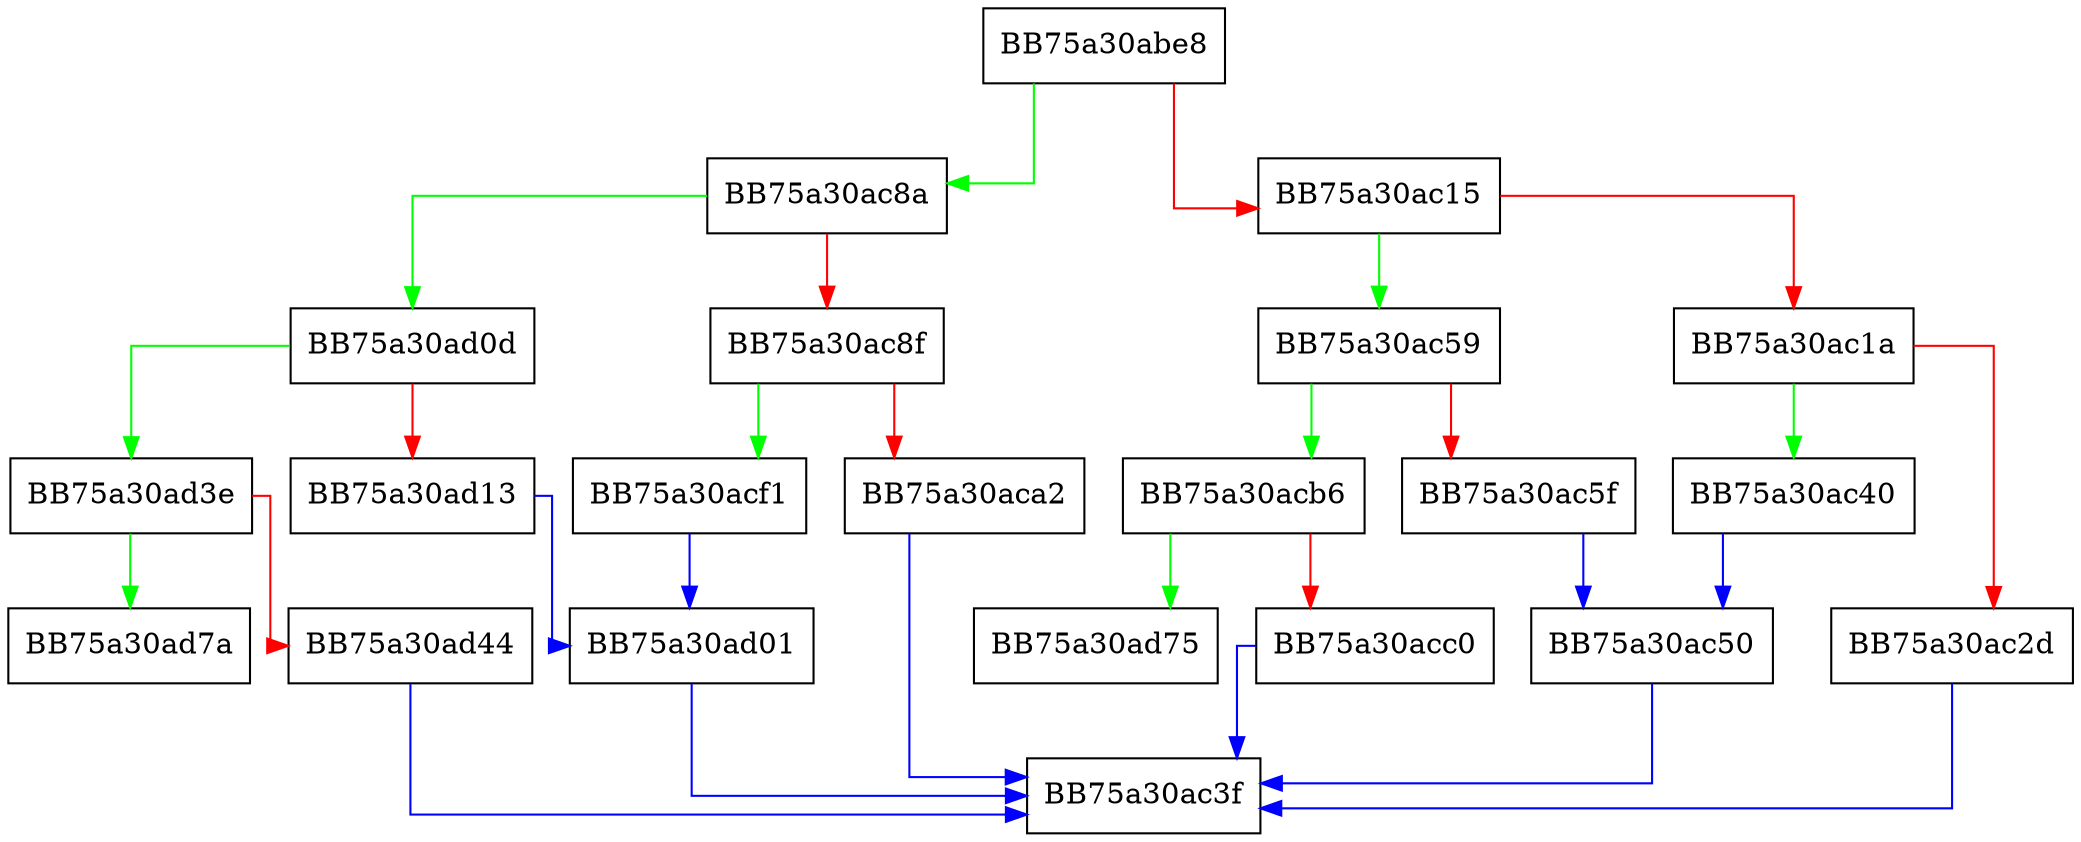 digraph write_VA_cache_load {
  node [shape="box"];
  graph [splines=ortho];
  BB75a30abe8 -> BB75a30ac8a [color="green"];
  BB75a30abe8 -> BB75a30ac15 [color="red"];
  BB75a30ac15 -> BB75a30ac59 [color="green"];
  BB75a30ac15 -> BB75a30ac1a [color="red"];
  BB75a30ac1a -> BB75a30ac40 [color="green"];
  BB75a30ac1a -> BB75a30ac2d [color="red"];
  BB75a30ac2d -> BB75a30ac3f [color="blue"];
  BB75a30ac40 -> BB75a30ac50 [color="blue"];
  BB75a30ac50 -> BB75a30ac3f [color="blue"];
  BB75a30ac59 -> BB75a30acb6 [color="green"];
  BB75a30ac59 -> BB75a30ac5f [color="red"];
  BB75a30ac5f -> BB75a30ac50 [color="blue"];
  BB75a30ac8a -> BB75a30ad0d [color="green"];
  BB75a30ac8a -> BB75a30ac8f [color="red"];
  BB75a30ac8f -> BB75a30acf1 [color="green"];
  BB75a30ac8f -> BB75a30aca2 [color="red"];
  BB75a30aca2 -> BB75a30ac3f [color="blue"];
  BB75a30acb6 -> BB75a30ad75 [color="green"];
  BB75a30acb6 -> BB75a30acc0 [color="red"];
  BB75a30acc0 -> BB75a30ac3f [color="blue"];
  BB75a30acf1 -> BB75a30ad01 [color="blue"];
  BB75a30ad01 -> BB75a30ac3f [color="blue"];
  BB75a30ad0d -> BB75a30ad3e [color="green"];
  BB75a30ad0d -> BB75a30ad13 [color="red"];
  BB75a30ad13 -> BB75a30ad01 [color="blue"];
  BB75a30ad3e -> BB75a30ad7a [color="green"];
  BB75a30ad3e -> BB75a30ad44 [color="red"];
  BB75a30ad44 -> BB75a30ac3f [color="blue"];
}